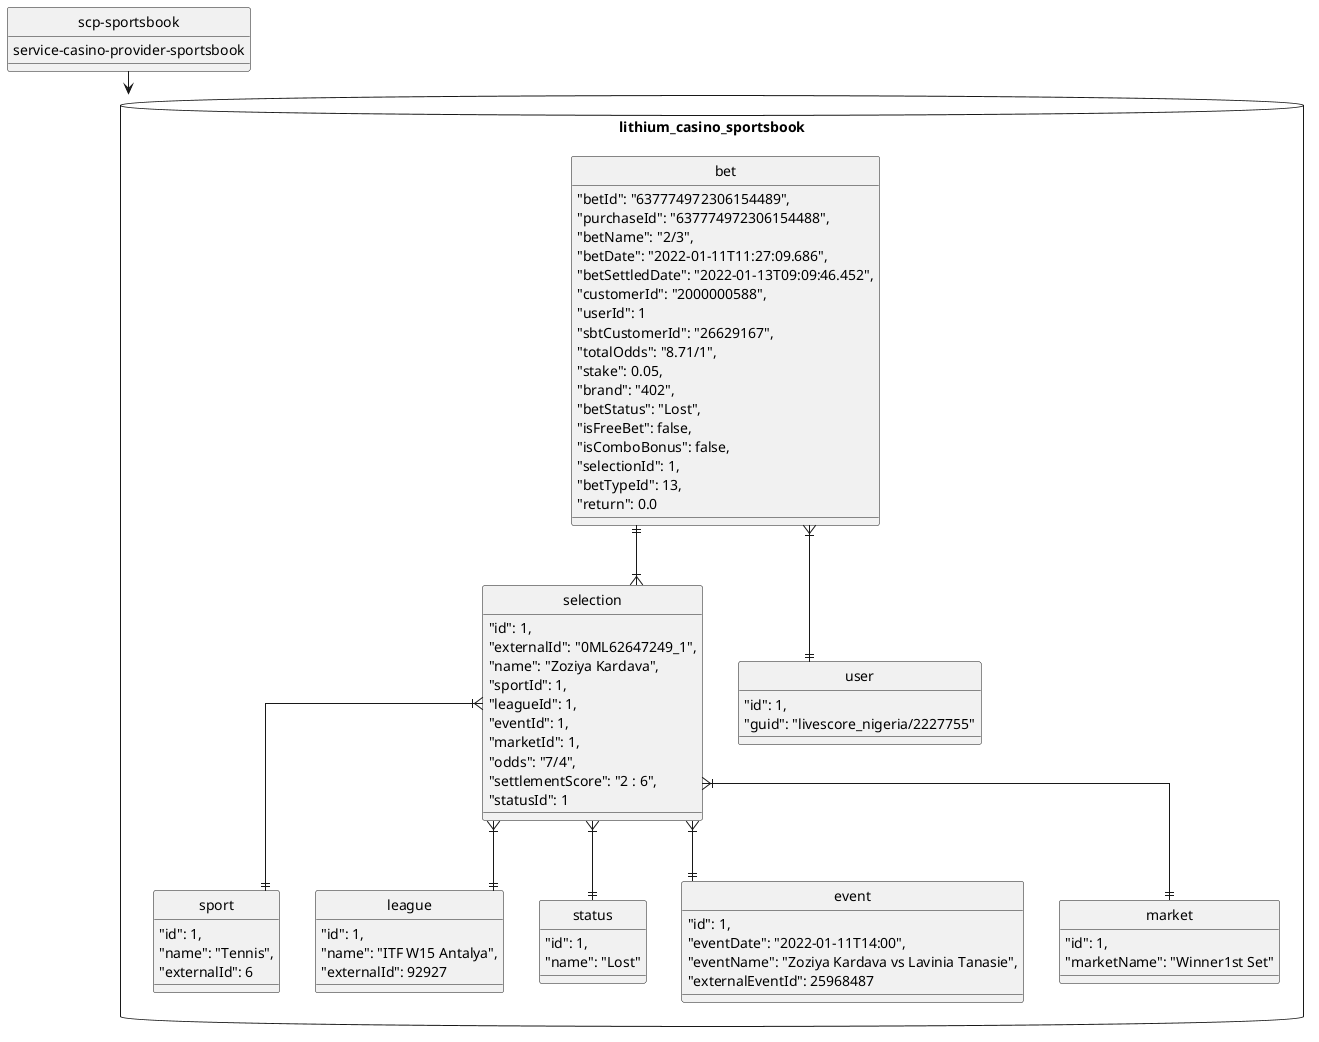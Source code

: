 .sportsbook settlement data
[plantuml]
----

@startuml

' hide the spot
hide circle

' avoid problems with angled crows feet
skinparam linetype ortho

entity "scp-sportsbook" as sb {
  service-casino-provider-sportsbook
}

sb --> "lithium_casino_sportsbook"

database "lithium_casino_sportsbook" {
  bet ||--|{ selection
  selection }|--|| sport
  selection }|--|| league
  selection }|--|| status
  selection }|--|| event
  selection }|--|| market
  bet }|--|| user

  class bet {
    "betId": "637774972306154489",
    "purchaseId": "637774972306154488",
    "betName": "2/3",
    "betDate": "2022-01-11T11:27:09.686",
    "betSettledDate": "2022-01-13T09:09:46.452",
    "customerId": "2000000588",
    "userId": 1
    "sbtCustomerId": "26629167",
    "totalOdds": "8.71/1",
    "stake": 0.05,
    "brand": "402",
    "betStatus": "Lost",
    "isFreeBet": false,
    "isComboBonus": false,
    "selectionId": 1,
    "betTypeId": 13,
    "return": 0.0
  }

  class selection {
    "id": 1,
    "externalId": "0ML62647249_1",
    "name": "Zoziya Kardava",
    "sportId": 1,
    "leagueId": 1,
    "eventId": 1,
    "marketId": 1,
    "odds": "7/4",
    "settlementScore": "2 : 6",
    "statusId": 1
  }

  class sport {
    "id": 1,
    "name": "Tennis",
    "externalId": 6
  }

  class league {
    "id": 1,
    "name": "ITF W15 Antalya",
    "externalId": 92927
  }

  class event {
    "id": 1,
    "eventDate": "2022-01-11T14:00",
    "eventName": "Zoziya Kardava vs Lavinia Tanasie",
    "externalEventId": 25968487
  }

  class market {
    "id": 1,
    "marketName": "Winner1st Set"
  }

  class status {
    "id": 1,
    "name": "Lost"
  }

  class user {
    "id": 1,
    "guid": "livescore_nigeria/2227755"
  }
}

@enduml

----